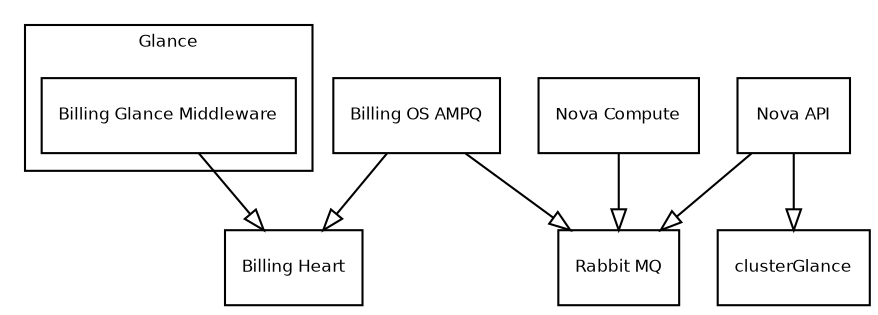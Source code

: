 digraph G {
        fontname = "Bitstream Vera Sans"
        fontsize = 8

        node [
                fontname = "Bitstream Vera Sans"
                fontsize = 8
                shape = "record"
        ]

        edge [
                fontname = "Bitstream Vera Sans"
                fontsize = 8
        ]


        subgraph clusterGlance {
                label = "Glance"
                BillingGlance [
                        label = "{Billing Glance Middleware}"
                ]
        }

        RabbitMQ [
                label = "{Rabbit MQ}"
        ]

        BillingHeart [
                label = "{Billing Heart}"
        ]

        BillingOsAmqp [
                label = "{Billing OS AMPQ}"
        ]

        NovaApi [
                label = "{Nova API}"
        ]

        NovaCompute [
                label = "{Nova Compute}"
        ]

        edge [
                arrowhead = "empty"
        ]

        BillingOsAmqp -> RabbitMQ
        NovaApi -> RabbitMQ
        NovaCompute -> RabbitMQ

        NovaApi -> clusterGlance

        BillingOsAmqp -> BillingHeart
        BillingGlance -> BillingHeart
        
        edge [
                arrowhead = "none"
        ]

}
